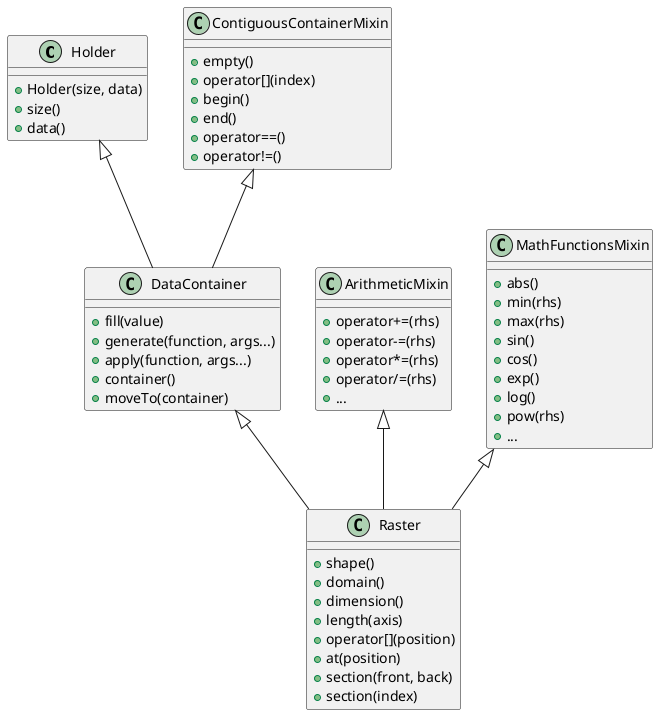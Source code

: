 @startuml

class Holder {
+ Holder(size, data)
+ size()
+ data()
}

class DataContainer {
+ fill(value)
+ generate(function, args...)
+ apply(function, args...)
+ container()
+ moveTo(container)
}

class Raster {
+ shape()
+ domain()
+ dimension()
+ length(axis)
+ operator[](position)
+ at(position)
+ section(front, back)
+ section(index)
}

class ContiguousContainerMixin {
+ empty()
+ operator[](index)
+ begin()
+ end()
+ operator==()
+ operator!=()
}

class ArithmeticMixin {
+ operator+=(rhs)
+ operator-=(rhs)
+ operator*=(rhs)
+ operator/=(rhs)
+ {method}...
}

class MathFunctionsMixin {
+ abs()
+ min(rhs)
+ max(rhs)
+ sin()
+ cos()
+ exp()
+ log()
+ pow(rhs)
+ {method}...
}

ContiguousContainerMixin <|-- DataContainer
Holder <|-- DataContainer
DataContainer <|-- Raster
ArithmeticMixin <|-- Raster
MathFunctionsMixin <|-- Raster
@enduml